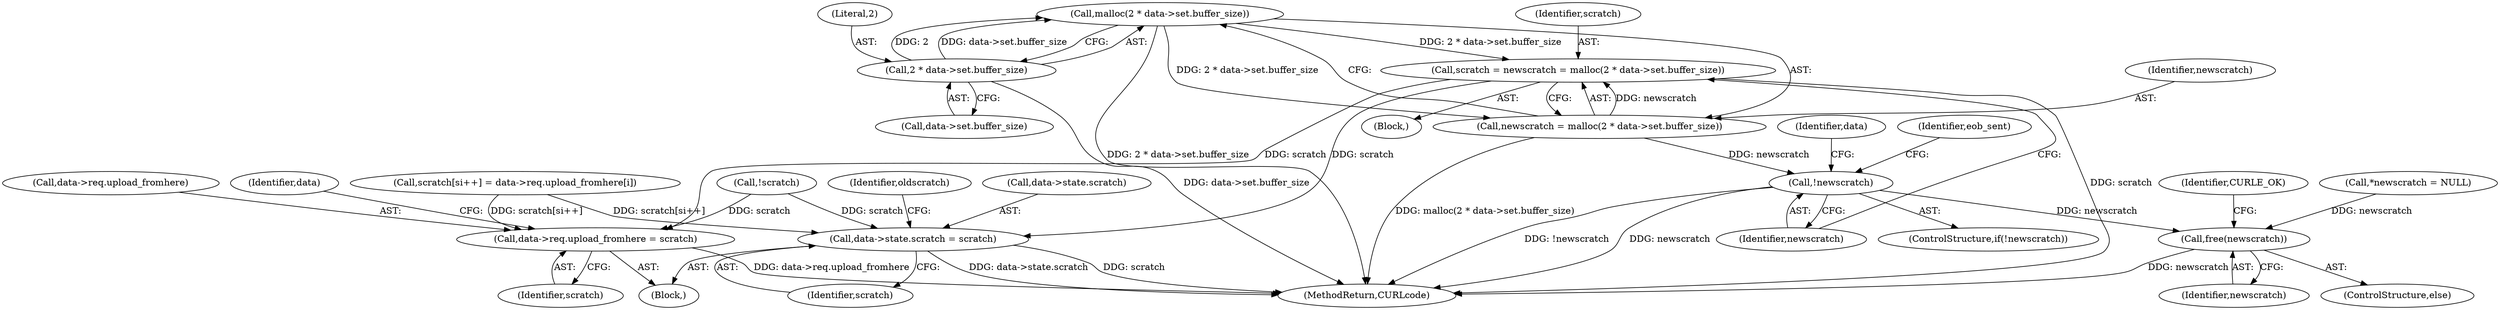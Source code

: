 digraph "1_curl_ba1dbd78e5f1ed67c1b8d37ac89d90e5e330b628@del" {
"1000170" [label="(Call,malloc(2 * data->set.buffer_size))"];
"1000171" [label="(Call,2 * data->set.buffer_size)"];
"1000166" [label="(Call,scratch = newscratch = malloc(2 * data->set.buffer_size))"];
"1000389" [label="(Call,data->req.upload_fromhere = scratch)"];
"1000396" [label="(Call,data->state.scratch = scratch)"];
"1000168" [label="(Call,newscratch = malloc(2 * data->set.buffer_size))"];
"1000179" [label="(Call,!newscratch)"];
"1000413" [label="(Call,free(newscratch))"];
"1000173" [label="(Call,data->set.buffer_size)"];
"1000145" [label="(Call,*newscratch = NULL)"];
"1000402" [label="(Identifier,scratch)"];
"1000417" [label="(MethodReturn,CURLcode)"];
"1000169" [label="(Identifier,newscratch)"];
"1000183" [label="(Identifier,data)"];
"1000170" [label="(Call,malloc(2 * data->set.buffer_size))"];
"1000389" [label="(Call,data->req.upload_fromhere = scratch)"];
"1000344" [label="(Call,scratch[si++] = data->req.upload_fromhere[i])"];
"1000168" [label="(Call,newscratch = malloc(2 * data->set.buffer_size))"];
"1000162" [label="(Block,)"];
"1000172" [label="(Literal,2)"];
"1000416" [label="(Identifier,CURLE_OK)"];
"1000390" [label="(Call,data->req.upload_fromhere)"];
"1000396" [label="(Call,data->state.scratch = scratch)"];
"1000397" [label="(Call,data->state.scratch)"];
"1000171" [label="(Call,2 * data->set.buffer_size)"];
"1000166" [label="(Call,scratch = newscratch = malloc(2 * data->set.buffer_size))"];
"1000167" [label="(Identifier,scratch)"];
"1000413" [label="(Call,free(newscratch))"];
"1000188" [label="(Identifier,eob_sent)"];
"1000412" [label="(ControlStructure,else)"];
"1000180" [label="(Identifier,newscratch)"];
"1000404" [label="(Identifier,oldscratch)"];
"1000414" [label="(Identifier,newscratch)"];
"1000399" [label="(Identifier,data)"];
"1000388" [label="(Block,)"];
"1000179" [label="(Call,!newscratch)"];
"1000155" [label="(Call,!scratch)"];
"1000178" [label="(ControlStructure,if(!newscratch))"];
"1000395" [label="(Identifier,scratch)"];
"1000170" -> "1000168"  [label="AST: "];
"1000170" -> "1000171"  [label="CFG: "];
"1000171" -> "1000170"  [label="AST: "];
"1000168" -> "1000170"  [label="CFG: "];
"1000170" -> "1000417"  [label="DDG: 2 * data->set.buffer_size"];
"1000170" -> "1000166"  [label="DDG: 2 * data->set.buffer_size"];
"1000170" -> "1000168"  [label="DDG: 2 * data->set.buffer_size"];
"1000171" -> "1000170"  [label="DDG: 2"];
"1000171" -> "1000170"  [label="DDG: data->set.buffer_size"];
"1000171" -> "1000173"  [label="CFG: "];
"1000172" -> "1000171"  [label="AST: "];
"1000173" -> "1000171"  [label="AST: "];
"1000171" -> "1000417"  [label="DDG: data->set.buffer_size"];
"1000166" -> "1000162"  [label="AST: "];
"1000166" -> "1000168"  [label="CFG: "];
"1000167" -> "1000166"  [label="AST: "];
"1000168" -> "1000166"  [label="AST: "];
"1000180" -> "1000166"  [label="CFG: "];
"1000166" -> "1000417"  [label="DDG: scratch"];
"1000168" -> "1000166"  [label="DDG: newscratch"];
"1000166" -> "1000389"  [label="DDG: scratch"];
"1000166" -> "1000396"  [label="DDG: scratch"];
"1000389" -> "1000388"  [label="AST: "];
"1000389" -> "1000395"  [label="CFG: "];
"1000390" -> "1000389"  [label="AST: "];
"1000395" -> "1000389"  [label="AST: "];
"1000399" -> "1000389"  [label="CFG: "];
"1000389" -> "1000417"  [label="DDG: data->req.upload_fromhere"];
"1000155" -> "1000389"  [label="DDG: scratch"];
"1000344" -> "1000389"  [label="DDG: scratch[si++]"];
"1000396" -> "1000388"  [label="AST: "];
"1000396" -> "1000402"  [label="CFG: "];
"1000397" -> "1000396"  [label="AST: "];
"1000402" -> "1000396"  [label="AST: "];
"1000404" -> "1000396"  [label="CFG: "];
"1000396" -> "1000417"  [label="DDG: data->state.scratch"];
"1000396" -> "1000417"  [label="DDG: scratch"];
"1000344" -> "1000396"  [label="DDG: scratch[si++]"];
"1000155" -> "1000396"  [label="DDG: scratch"];
"1000169" -> "1000168"  [label="AST: "];
"1000168" -> "1000417"  [label="DDG: malloc(2 * data->set.buffer_size)"];
"1000168" -> "1000179"  [label="DDG: newscratch"];
"1000179" -> "1000178"  [label="AST: "];
"1000179" -> "1000180"  [label="CFG: "];
"1000180" -> "1000179"  [label="AST: "];
"1000183" -> "1000179"  [label="CFG: "];
"1000188" -> "1000179"  [label="CFG: "];
"1000179" -> "1000417"  [label="DDG: !newscratch"];
"1000179" -> "1000417"  [label="DDG: newscratch"];
"1000179" -> "1000413"  [label="DDG: newscratch"];
"1000413" -> "1000412"  [label="AST: "];
"1000413" -> "1000414"  [label="CFG: "];
"1000414" -> "1000413"  [label="AST: "];
"1000416" -> "1000413"  [label="CFG: "];
"1000413" -> "1000417"  [label="DDG: newscratch"];
"1000145" -> "1000413"  [label="DDG: newscratch"];
}
